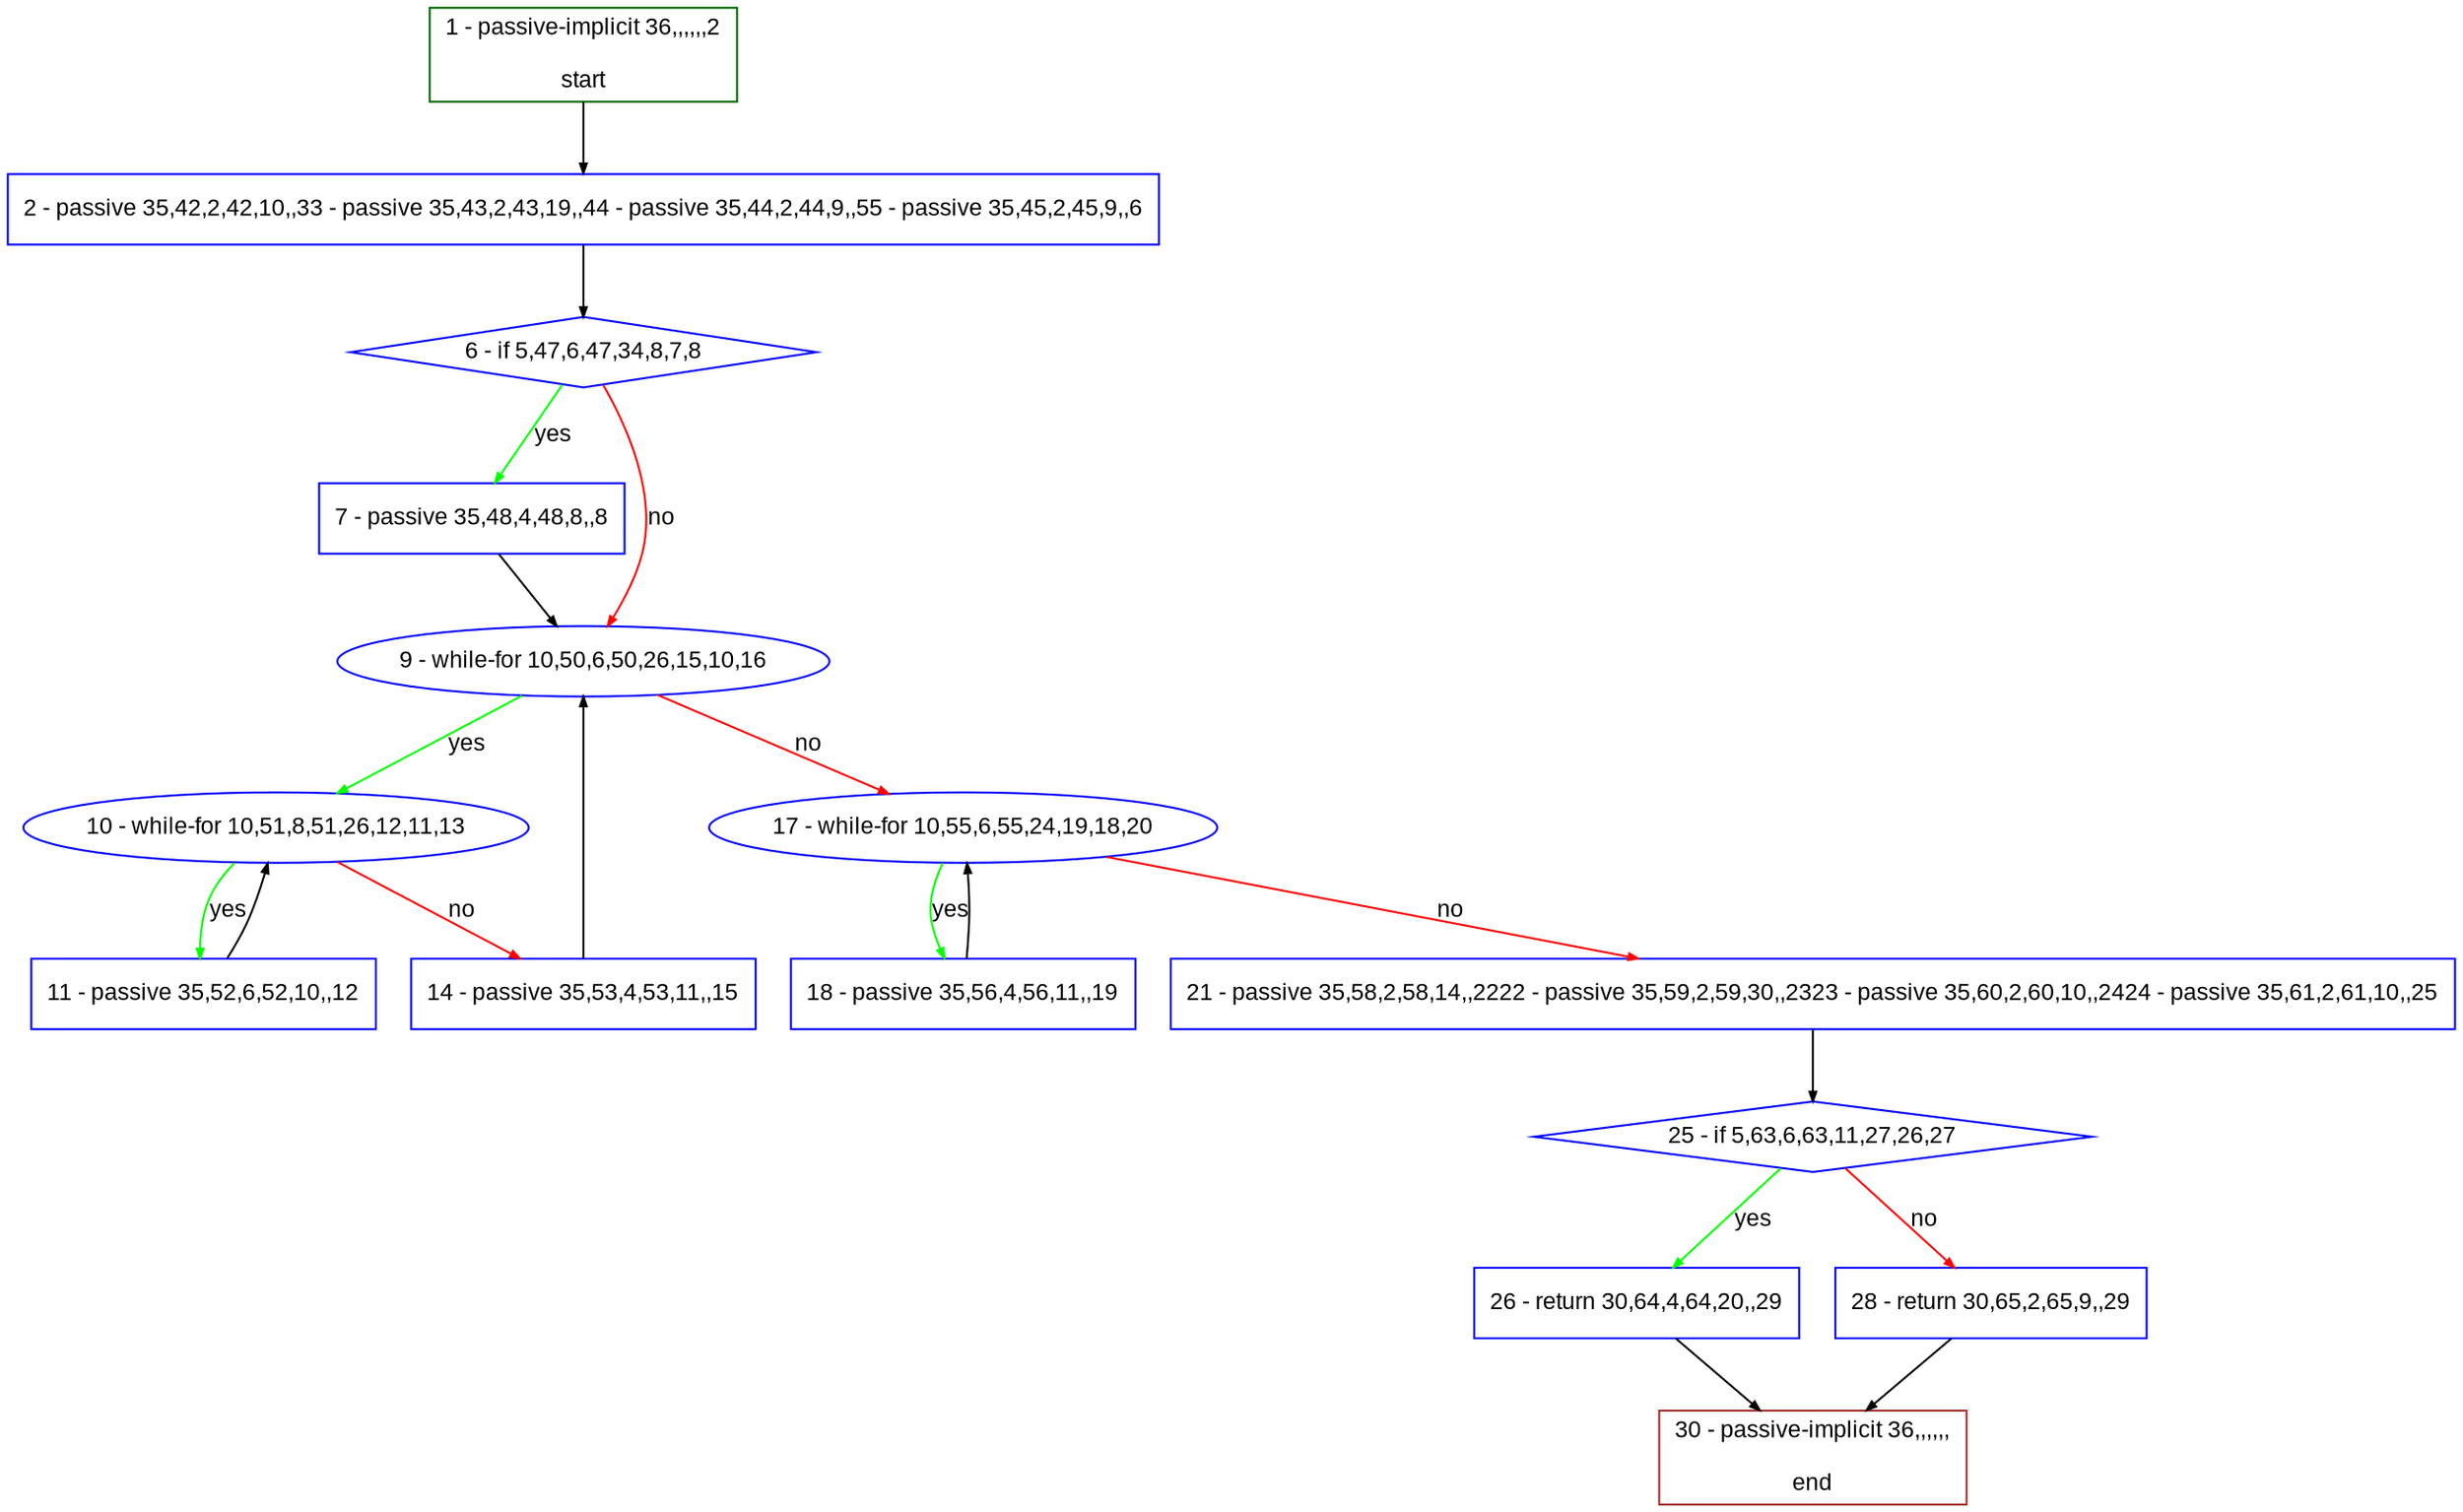 digraph "" {
  graph [bgcolor="white", fillcolor="#FFFFCC", pack="true", packmode="clust", fontname="Arial", label="", fontsize="12", compound="true", style="rounded,filled"];
  node [node_initialized="no", fillcolor="white", fontname="Arial", label="", color="grey", fontsize="12", fixedsize="false", compound="true", shape="rectangle", style="filled"];
  edge [arrowtail="none", lhead="", fontcolor="black", fontname="Arial", label="", color="black", fontsize="12", arrowhead="normal", arrowsize="0.5", compound="true", ltail="", dir="forward"];
  __N1 [fillcolor="#ffffff", label="2 - passive 35,42,2,42,10,,33 - passive 35,43,2,43,19,,44 - passive 35,44,2,44,9,,55 - passive 35,45,2,45,9,,6", color="#0000ff", shape="box", style="filled"];
  __N2 [fillcolor="#ffffff", label="1 - passive-implicit 36,,,,,,2\n\nstart", color="#006400", shape="box", style="filled"];
  __N3 [fillcolor="#ffffff", label="6 - if 5,47,6,47,34,8,7,8", color="#0000ff", shape="diamond", style="filled"];
  __N4 [fillcolor="#ffffff", label="7 - passive 35,48,4,48,8,,8", color="#0000ff", shape="box", style="filled"];
  __N5 [fillcolor="#ffffff", label="9 - while-for 10,50,6,50,26,15,10,16", color="#0000ff", shape="oval", style="filled"];
  __N6 [fillcolor="#ffffff", label="10 - while-for 10,51,8,51,26,12,11,13", color="#0000ff", shape="oval", style="filled"];
  __N7 [fillcolor="#ffffff", label="17 - while-for 10,55,6,55,24,19,18,20", color="#0000ff", shape="oval", style="filled"];
  __N8 [fillcolor="#ffffff", label="11 - passive 35,52,6,52,10,,12", color="#0000ff", shape="box", style="filled"];
  __N9 [fillcolor="#ffffff", label="14 - passive 35,53,4,53,11,,15", color="#0000ff", shape="box", style="filled"];
  __N10 [fillcolor="#ffffff", label="18 - passive 35,56,4,56,11,,19", color="#0000ff", shape="box", style="filled"];
  __N11 [fillcolor="#ffffff", label="21 - passive 35,58,2,58,14,,2222 - passive 35,59,2,59,30,,2323 - passive 35,60,2,60,10,,2424 - passive 35,61,2,61,10,,25", color="#0000ff", shape="box", style="filled"];
  __N12 [fillcolor="#ffffff", label="25 - if 5,63,6,63,11,27,26,27", color="#0000ff", shape="diamond", style="filled"];
  __N13 [fillcolor="#ffffff", label="26 - return 30,64,4,64,20,,29", color="#0000ff", shape="box", style="filled"];
  __N14 [fillcolor="#ffffff", label="28 - return 30,65,2,65,9,,29", color="#0000ff", shape="box", style="filled"];
  __N15 [fillcolor="#ffffff", label="30 - passive-implicit 36,,,,,,\n\nend", color="#a52a2a", shape="box", style="filled"];
  __N2 -> __N1 [arrowtail="none", color="#000000", label="", arrowhead="normal", dir="forward"];
  __N1 -> __N3 [arrowtail="none", color="#000000", label="", arrowhead="normal", dir="forward"];
  __N3 -> __N4 [arrowtail="none", color="#00ff00", label="yes", arrowhead="normal", dir="forward"];
  __N3 -> __N5 [arrowtail="none", color="#ff0000", label="no", arrowhead="normal", dir="forward"];
  __N4 -> __N5 [arrowtail="none", color="#000000", label="", arrowhead="normal", dir="forward"];
  __N5 -> __N6 [arrowtail="none", color="#00ff00", label="yes", arrowhead="normal", dir="forward"];
  __N5 -> __N7 [arrowtail="none", color="#ff0000", label="no", arrowhead="normal", dir="forward"];
  __N6 -> __N8 [arrowtail="none", color="#00ff00", label="yes", arrowhead="normal", dir="forward"];
  __N8 -> __N6 [arrowtail="none", color="#000000", label="", arrowhead="normal", dir="forward"];
  __N6 -> __N9 [arrowtail="none", color="#ff0000", label="no", arrowhead="normal", dir="forward"];
  __N9 -> __N5 [arrowtail="none", color="#000000", label="", arrowhead="normal", dir="forward"];
  __N7 -> __N10 [arrowtail="none", color="#00ff00", label="yes", arrowhead="normal", dir="forward"];
  __N10 -> __N7 [arrowtail="none", color="#000000", label="", arrowhead="normal", dir="forward"];
  __N7 -> __N11 [arrowtail="none", color="#ff0000", label="no", arrowhead="normal", dir="forward"];
  __N11 -> __N12 [arrowtail="none", color="#000000", label="", arrowhead="normal", dir="forward"];
  __N12 -> __N13 [arrowtail="none", color="#00ff00", label="yes", arrowhead="normal", dir="forward"];
  __N12 -> __N14 [arrowtail="none", color="#ff0000", label="no", arrowhead="normal", dir="forward"];
  __N13 -> __N15 [arrowtail="none", color="#000000", label="", arrowhead="normal", dir="forward"];
  __N14 -> __N15 [arrowtail="none", color="#000000", label="", arrowhead="normal", dir="forward"];
}
